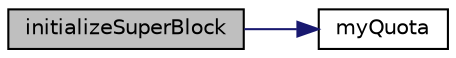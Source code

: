 digraph "initializeSuperBlock"
{
 // LATEX_PDF_SIZE
  edge [fontname="Helvetica",fontsize="10",labelfontname="Helvetica",labelfontsize="10"];
  node [fontname="Helvetica",fontsize="10",shape=record];
  rankdir="LR";
  Node1 [label="initializeSuperBlock",height=0.2,width=0.4,color="black", fillcolor="grey75", style="filled", fontcolor="black",tooltip="Initializes the super block."];
  Node1 -> Node2 [color="midnightblue",fontsize="10",style="solid",fontname="Helvetica"];
  Node2 [label="myQuota",height=0.2,width=0.4,color="black", fillcolor="white", style="filled",URL="$my_f_s_8c.html#a981ed4427450f34422ee1448f9b12084",tooltip="Returns the number of free blocks in the FS, checking the bitmap."];
}
